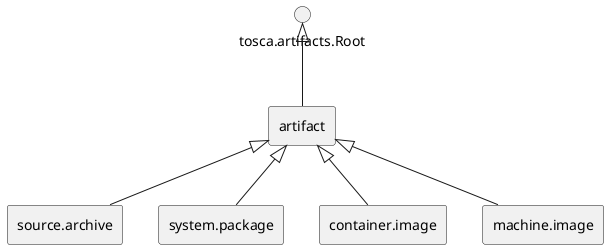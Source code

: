 @startuml
skinparam componentStyle rectangle


rectangle "artifact"

rectangle "source.archive"

rectangle "system.package"

rectangle "container.image"

rectangle "machine.image"


"tosca.artifacts.Root" <|-- "artifact"

"artifact" <|-- "source.archive"

"artifact" <|-- "system.package"

"artifact" <|-- "container.image"

"artifact" <|-- "machine.image"

@enduml